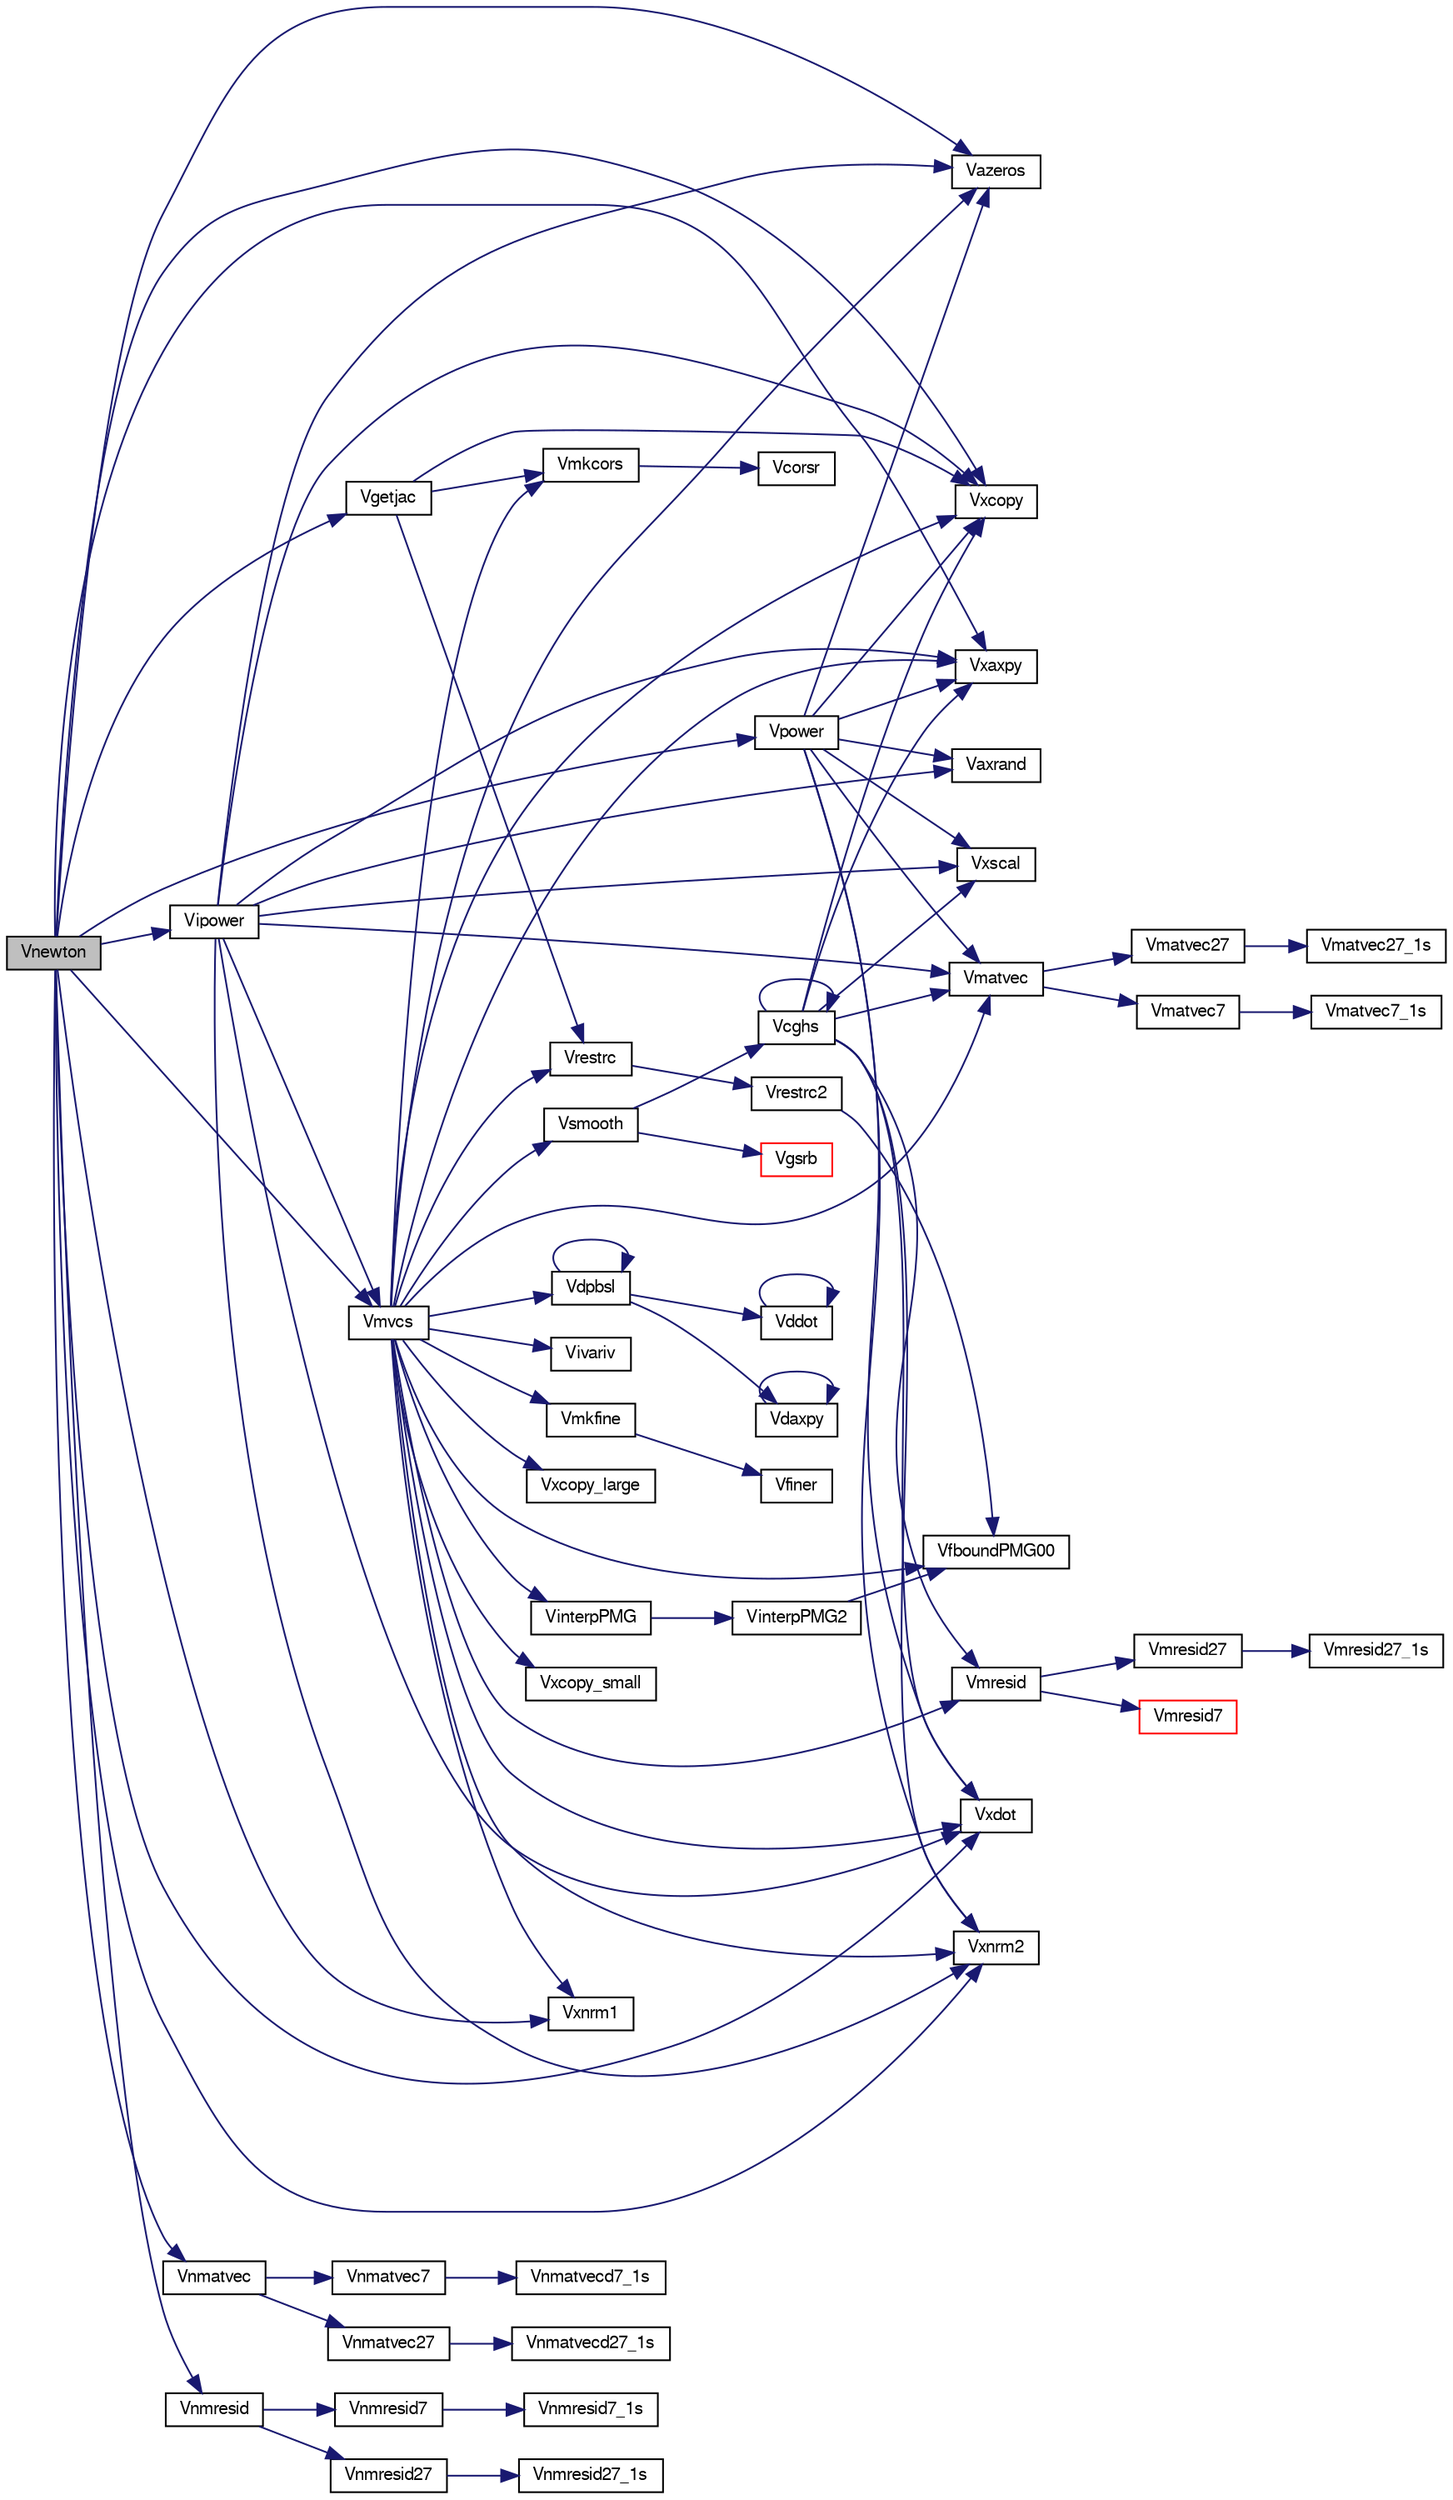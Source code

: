 digraph G
{
  edge [fontname="FreeSans",fontsize="10",labelfontname="FreeSans",labelfontsize="10"];
  node [fontname="FreeSans",fontsize="10",shape=record];
  rankdir=LR;
  Node1 [label="Vnewton",height=0.2,width=0.4,color="black", fillcolor="grey75", style="filled" fontcolor="black"];
  Node1 -> Node2 [color="midnightblue",fontsize="10",style="solid",fontname="FreeSans"];
  Node2 [label="Vazeros",height=0.2,width=0.4,color="black", fillcolor="white", style="filled",URL="$mikpckd_8h.html#ad9648f5e231786d88b395ba412063c4b",tooltip="Zero out operation for a grid function, including boundary values."];
  Node1 -> Node3 [color="midnightblue",fontsize="10",style="solid",fontname="FreeSans"];
  Node3 [label="Vgetjac",height=0.2,width=0.4,color="black", fillcolor="white", style="filled",URL="$newtond_8h.html#a458b63cb21cb123da5e3e079eb5d81b8",tooltip="Form the jacobian system."];
  Node3 -> Node4 [color="midnightblue",fontsize="10",style="solid",fontname="FreeSans"];
  Node4 [label="Vmkcors",height=0.2,width=0.4,color="black", fillcolor="white", style="filled",URL="$mgsubd_8h.html#abb5cb28581c88bf4adaab11d35484ac7",tooltip="Coarsen a grid Compute the number of grid points in the coarser grid, given the number of grid points..."];
  Node4 -> Node5 [color="midnightblue",fontsize="10",style="solid",fontname="FreeSans"];
  Node5 [label="Vcorsr",height=0.2,width=0.4,color="black", fillcolor="white", style="filled",URL="$mgsubd_8h.html#aec1ae6e963b514a637ca71305e332856",tooltip="Coarsen a grid Compute the number of grid points in the coarser grid, given the number of grid points..."];
  Node3 -> Node6 [color="midnightblue",fontsize="10",style="solid",fontname="FreeSans"];
  Node6 [label="Vrestrc",height=0.2,width=0.4,color="black", fillcolor="white", style="filled",URL="$matvecd_8h.html#aede4c916a1698890f6fdbda54778d491",tooltip="Apply the restriction operator."];
  Node6 -> Node7 [color="midnightblue",fontsize="10",style="solid",fontname="FreeSans"];
  Node7 [label="Vrestrc2",height=0.2,width=0.4,color="black", fillcolor="white", style="filled",URL="$matvecd_8h.html#ade0953634c3377d24922b80b9351c8b5"];
  Node7 -> Node8 [color="midnightblue",fontsize="10",style="solid",fontname="FreeSans"];
  Node8 [label="VfboundPMG00",height=0.2,width=0.4,color="black", fillcolor="white", style="filled",URL="$mikpckd_8h.html#aa5cd2792bb251ae2ee940d0b7de06a42",tooltip="Initialize a grid function to have a zero boundary value."];
  Node3 -> Node9 [color="midnightblue",fontsize="10",style="solid",fontname="FreeSans"];
  Node9 [label="Vxcopy",height=0.2,width=0.4,color="black", fillcolor="white", style="filled",URL="$mikpckd_8h.html#a964d91008dba76f460e36b9a207fb2af",tooltip="Copy operation for a grid function with boundary values. Quite simply copies one 3d matrix to another..."];
  Node1 -> Node10 [color="midnightblue",fontsize="10",style="solid",fontname="FreeSans"];
  Node10 [label="Vipower",height=0.2,width=0.4,color="black", fillcolor="white", style="filled",URL="$powerd_8h.html#a216315908e761d09584f0f4a6613132c",tooltip="Standard inverse power method for minimum eigenvalue estimation."];
  Node10 -> Node11 [color="midnightblue",fontsize="10",style="solid",fontname="FreeSans"];
  Node11 [label="Vaxrand",height=0.2,width=0.4,color="black", fillcolor="white", style="filled",URL="$mikpckd_8h.html#a0cc1b42e9c573d4c0b960afda283b0b1",tooltip="Fill grid function with random values, including boundary values."];
  Node10 -> Node2 [color="midnightblue",fontsize="10",style="solid",fontname="FreeSans"];
  Node10 -> Node12 [color="midnightblue",fontsize="10",style="solid",fontname="FreeSans"];
  Node12 [label="Vmatvec",height=0.2,width=0.4,color="black", fillcolor="white", style="filled",URL="$matvecd_8h.html#a3550f412c9793915998671c2c0b8df4f",tooltip="Break the matrix data-structure into diagonals and then call the matrix-vector routine."];
  Node12 -> Node13 [color="midnightblue",fontsize="10",style="solid",fontname="FreeSans"];
  Node13 [label="Vmatvec27",height=0.2,width=0.4,color="black", fillcolor="white", style="filled",URL="$matvecd_8h.html#a20925845b383dba21bf7fb7dafb340b0"];
  Node13 -> Node14 [color="midnightblue",fontsize="10",style="solid",fontname="FreeSans"];
  Node14 [label="Vmatvec27_1s",height=0.2,width=0.4,color="black", fillcolor="white", style="filled",URL="$matvecd_8h.html#afdd47ebf5a388815a71a5a7331ca886e"];
  Node12 -> Node15 [color="midnightblue",fontsize="10",style="solid",fontname="FreeSans"];
  Node15 [label="Vmatvec7",height=0.2,width=0.4,color="black", fillcolor="white", style="filled",URL="$matvecd_8h.html#ae6b8553ded343f1ee7d0d4011a560141"];
  Node15 -> Node16 [color="midnightblue",fontsize="10",style="solid",fontname="FreeSans"];
  Node16 [label="Vmatvec7_1s",height=0.2,width=0.4,color="black", fillcolor="white", style="filled",URL="$matvecd_8h.html#a7cdea00c982b9b4ef1e9de29f92045fb"];
  Node10 -> Node17 [color="midnightblue",fontsize="10",style="solid",fontname="FreeSans"];
  Node17 [label="Vmvcs",height=0.2,width=0.4,color="black", fillcolor="white", style="filled",URL="$mgcsd_8h.html#ab7f955448bd40d97f3b1b3ac91b9f21c",tooltip="Screaming linear multilevel method."];
  Node17 -> Node2 [color="midnightblue",fontsize="10",style="solid",fontname="FreeSans"];
  Node17 -> Node18 [color="midnightblue",fontsize="10",style="solid",fontname="FreeSans"];
  Node18 [label="Vdpbsl",height=0.2,width=0.4,color="black", fillcolor="white", style="filled",URL="$mlinpckd_8h.html#aa6b1f5bd8bb97680316ad7b55559b016",tooltip="Solves the double precision symmetric positive definite band system A*X = B using the factors compute..."];
  Node18 -> Node19 [color="midnightblue",fontsize="10",style="solid",fontname="FreeSans"];
  Node19 [label="Vdaxpy",height=0.2,width=0.4,color="black", fillcolor="white", style="filled",URL="$mlinpckd_8h.html#a06256cbb335c7d0f794b89394bfbc8d4"];
  Node19 -> Node19 [color="midnightblue",fontsize="10",style="solid",fontname="FreeSans"];
  Node18 -> Node20 [color="midnightblue",fontsize="10",style="solid",fontname="FreeSans"];
  Node20 [label="Vddot",height=0.2,width=0.4,color="black", fillcolor="white", style="filled",URL="$mlinpckd_8h.html#aa8b2179513ca6537247906754014fcc7"];
  Node20 -> Node20 [color="midnightblue",fontsize="10",style="solid",fontname="FreeSans"];
  Node18 -> Node18 [color="midnightblue",fontsize="10",style="solid",fontname="FreeSans"];
  Node17 -> Node8 [color="midnightblue",fontsize="10",style="solid",fontname="FreeSans"];
  Node17 -> Node21 [color="midnightblue",fontsize="10",style="solid",fontname="FreeSans"];
  Node21 [label="VinterpPMG",height=0.2,width=0.4,color="black", fillcolor="white", style="filled",URL="$matvecd_8h.html#a9c1d062d8b452deeffc8e759fdc8f246",tooltip="Apply the prolongation operator."];
  Node21 -> Node22 [color="midnightblue",fontsize="10",style="solid",fontname="FreeSans"];
  Node22 [label="VinterpPMG2",height=0.2,width=0.4,color="black", fillcolor="white", style="filled",URL="$matvecd_8h.html#a5d497618aca91752806dbae6e0d94626"];
  Node22 -> Node8 [color="midnightblue",fontsize="10",style="solid",fontname="FreeSans"];
  Node17 -> Node23 [color="midnightblue",fontsize="10",style="solid",fontname="FreeSans"];
  Node23 [label="Vivariv",height=0.2,width=0.4,color="black", fillcolor="white", style="filled",URL="$mgsubd_8h.html#ae48ff034897f3c1c594d8873c730fe8b",tooltip="Coarsen a single dimension of a grid Compute the number of grid points in the coarser grid..."];
  Node17 -> Node12 [color="midnightblue",fontsize="10",style="solid",fontname="FreeSans"];
  Node17 -> Node4 [color="midnightblue",fontsize="10",style="solid",fontname="FreeSans"];
  Node17 -> Node24 [color="midnightblue",fontsize="10",style="solid",fontname="FreeSans"];
  Node24 [label="Vmkfine",height=0.2,width=0.4,color="black", fillcolor="white", style="filled",URL="$mgsubd_8h.html#a7b0bd272745e2c31bf1ebc11a8d40b2d",tooltip="Refine a grid Compute the number of grid points in the finer grid, given the number of grid points in..."];
  Node24 -> Node25 [color="midnightblue",fontsize="10",style="solid",fontname="FreeSans"];
  Node25 [label="Vfiner",height=0.2,width=0.4,color="black", fillcolor="white", style="filled",URL="$mgsubd_8h.html#a289005afa37681fe1162a04291037413",tooltip="Refine a grid Compute the number of grid points in the finer grid, given the number of grid points in..."];
  Node17 -> Node26 [color="midnightblue",fontsize="10",style="solid",fontname="FreeSans"];
  Node26 [label="Vmresid",height=0.2,width=0.4,color="black", fillcolor="white", style="filled",URL="$matvecd_8h.html#aaa7843124ee62ccb6d9469363a8cd6a6",tooltip="Break the matrix data-structure into diagonals and then call the residual routine."];
  Node26 -> Node27 [color="midnightblue",fontsize="10",style="solid",fontname="FreeSans"];
  Node27 [label="Vmresid27",height=0.2,width=0.4,color="black", fillcolor="white", style="filled",URL="$matvecd_8h.html#a7f825c93285a5e22ac0b505ef1834da1"];
  Node27 -> Node28 [color="midnightblue",fontsize="10",style="solid",fontname="FreeSans"];
  Node28 [label="Vmresid27_1s",height=0.2,width=0.4,color="black", fillcolor="white", style="filled",URL="$matvecd_8h.html#a0c381239d197298b29b8310540c6dd48"];
  Node26 -> Node29 [color="midnightblue",fontsize="10",style="solid",fontname="FreeSans"];
  Node29 [label="Vmresid7",height=0.2,width=0.4,color="red", fillcolor="white", style="filled",URL="$matvecd_8h.html#acdf5e00def4da6b7fcda91bd3510cdb9"];
  Node17 -> Node6 [color="midnightblue",fontsize="10",style="solid",fontname="FreeSans"];
  Node17 -> Node30 [color="midnightblue",fontsize="10",style="solid",fontname="FreeSans"];
  Node30 [label="Vsmooth",height=0.2,width=0.4,color="black", fillcolor="white", style="filled",URL="$smoothd_8h.html#a7f469e5b5661e8c176889cde7bed8175",tooltip="call the appropriate linear smoothing routine."];
  Node30 -> Node31 [color="midnightblue",fontsize="10",style="solid",fontname="FreeSans"];
  Node31 [label="Vcghs",height=0.2,width=0.4,color="black", fillcolor="white", style="filled",URL="$cgd_8h.html#a7c7f5d86bfd491a12a1fbe4e44a15246"];
  Node31 -> Node31 [color="midnightblue",fontsize="10",style="solid",fontname="FreeSans"];
  Node31 -> Node12 [color="midnightblue",fontsize="10",style="solid",fontname="FreeSans"];
  Node31 -> Node26 [color="midnightblue",fontsize="10",style="solid",fontname="FreeSans"];
  Node31 -> Node32 [color="midnightblue",fontsize="10",style="solid",fontname="FreeSans"];
  Node32 [label="Vxaxpy",height=0.2,width=0.4,color="black", fillcolor="white", style="filled",URL="$mikpckd_8h.html#ac453601512aae1d82a7bf7c14326f0b6",tooltip="saxpy operation for a grid function with boundary values."];
  Node31 -> Node9 [color="midnightblue",fontsize="10",style="solid",fontname="FreeSans"];
  Node31 -> Node33 [color="midnightblue",fontsize="10",style="solid",fontname="FreeSans"];
  Node33 [label="Vxdot",height=0.2,width=0.4,color="black", fillcolor="white", style="filled",URL="$mikpckd_8h.html#a3f117cfb2336b1291164ef351dd2bd69",tooltip="Inner product operation for a grid function with boundary values."];
  Node31 -> Node34 [color="midnightblue",fontsize="10",style="solid",fontname="FreeSans"];
  Node34 [label="Vxnrm2",height=0.2,width=0.4,color="black", fillcolor="white", style="filled",URL="$mikpckd_8h.html#ac7a7f2c804a247ec8b5aea45058e1d26",tooltip="Norm operation for a grid function with boundary values."];
  Node31 -> Node35 [color="midnightblue",fontsize="10",style="solid",fontname="FreeSans"];
  Node35 [label="Vxscal",height=0.2,width=0.4,color="black", fillcolor="white", style="filled",URL="$mikpckd_8h.html#a678a92f4fb3447e6dbbc97bef28e160e",tooltip="Scale operation for a grid function with boundary values."];
  Node30 -> Node36 [color="midnightblue",fontsize="10",style="solid",fontname="FreeSans"];
  Node36 [label="Vgsrb",height=0.2,width=0.4,color="red", fillcolor="white", style="filled",URL="$gsd_8h.html#a3e7151571d9f8a79e8eaf38dbec02197",tooltip="Call the fast diagonal iterative method."];
  Node17 -> Node32 [color="midnightblue",fontsize="10",style="solid",fontname="FreeSans"];
  Node17 -> Node9 [color="midnightblue",fontsize="10",style="solid",fontname="FreeSans"];
  Node17 -> Node37 [color="midnightblue",fontsize="10",style="solid",fontname="FreeSans"];
  Node37 [label="Vxcopy_large",height=0.2,width=0.4,color="black", fillcolor="white", style="filled",URL="$mikpckd_8h.html#af2989f16a64132f085943e0cafca0c5d",tooltip="Copy operation for a grid function with boundary values. Quite simply copies one 3d matrix to another..."];
  Node17 -> Node38 [color="midnightblue",fontsize="10",style="solid",fontname="FreeSans"];
  Node38 [label="Vxcopy_small",height=0.2,width=0.4,color="black", fillcolor="white", style="filled",URL="$mikpckd_8h.html#a6243a4021fb62c2ca1008c747ff8dd7f",tooltip="Copy operation for a grid function with boundary values. Quite simply copies one 3d matrix to another..."];
  Node17 -> Node33 [color="midnightblue",fontsize="10",style="solid",fontname="FreeSans"];
  Node17 -> Node39 [color="midnightblue",fontsize="10",style="solid",fontname="FreeSans"];
  Node39 [label="Vxnrm1",height=0.2,width=0.4,color="black", fillcolor="white", style="filled",URL="$mikpckd_8h.html#ae89d002951e3c000702b22cc44bc9b3c",tooltip="Norm operation for a grid function with boundary values."];
  Node17 -> Node34 [color="midnightblue",fontsize="10",style="solid",fontname="FreeSans"];
  Node10 -> Node32 [color="midnightblue",fontsize="10",style="solid",fontname="FreeSans"];
  Node10 -> Node9 [color="midnightblue",fontsize="10",style="solid",fontname="FreeSans"];
  Node10 -> Node33 [color="midnightblue",fontsize="10",style="solid",fontname="FreeSans"];
  Node10 -> Node34 [color="midnightblue",fontsize="10",style="solid",fontname="FreeSans"];
  Node10 -> Node35 [color="midnightblue",fontsize="10",style="solid",fontname="FreeSans"];
  Node1 -> Node17 [color="midnightblue",fontsize="10",style="solid",fontname="FreeSans"];
  Node1 -> Node40 [color="midnightblue",fontsize="10",style="solid",fontname="FreeSans"];
  Node40 [label="Vnmatvec",height=0.2,width=0.4,color="black", fillcolor="white", style="filled",URL="$matvecd_8h.html#afbd34b881d565b9bba4cf515e55519c8",tooltip="Break the matrix data-structure into diagonals and then call the matrix-vector routine."];
  Node40 -> Node41 [color="midnightblue",fontsize="10",style="solid",fontname="FreeSans"];
  Node41 [label="Vnmatvec27",height=0.2,width=0.4,color="black", fillcolor="white", style="filled",URL="$matvecd_8h.html#acfb01799db27c9a74dd7925a8a836dbd"];
  Node41 -> Node42 [color="midnightblue",fontsize="10",style="solid",fontname="FreeSans"];
  Node42 [label="Vnmatvecd27_1s",height=0.2,width=0.4,color="black", fillcolor="white", style="filled",URL="$matvecd_8h.html#a2e14199273cb54ba12f4c56076cf1b28"];
  Node40 -> Node43 [color="midnightblue",fontsize="10",style="solid",fontname="FreeSans"];
  Node43 [label="Vnmatvec7",height=0.2,width=0.4,color="black", fillcolor="white", style="filled",URL="$matvecd_8h.html#a932505d663cc398b4f553290fcabd3d0"];
  Node43 -> Node44 [color="midnightblue",fontsize="10",style="solid",fontname="FreeSans"];
  Node44 [label="Vnmatvecd7_1s",height=0.2,width=0.4,color="black", fillcolor="white", style="filled",URL="$matvecd_8h.html#a71d7741be4f15fe8a6242b207a96d006"];
  Node1 -> Node45 [color="midnightblue",fontsize="10",style="solid",fontname="FreeSans"];
  Node45 [label="Vnmresid",height=0.2,width=0.4,color="black", fillcolor="white", style="filled",URL="$matvecd_8h.html#acb2fd32fc0aa12d56b7620ae0a7712e1",tooltip="Break the matrix data-structure into diagonals and then call the residual routine."];
  Node45 -> Node46 [color="midnightblue",fontsize="10",style="solid",fontname="FreeSans"];
  Node46 [label="Vnmresid27",height=0.2,width=0.4,color="black", fillcolor="white", style="filled",URL="$matvecd_8h.html#a8c4f7854a6782b22c7edfca2cc006c4b"];
  Node46 -> Node47 [color="midnightblue",fontsize="10",style="solid",fontname="FreeSans"];
  Node47 [label="Vnmresid27_1s",height=0.2,width=0.4,color="black", fillcolor="white", style="filled",URL="$matvecd_8h.html#af89b44986cf76cff366cda7a3b3c8944"];
  Node45 -> Node48 [color="midnightblue",fontsize="10",style="solid",fontname="FreeSans"];
  Node48 [label="Vnmresid7",height=0.2,width=0.4,color="black", fillcolor="white", style="filled",URL="$matvecd_8h.html#acc3f7ebd15a447cea9dd69f200d019cb"];
  Node48 -> Node49 [color="midnightblue",fontsize="10",style="solid",fontname="FreeSans"];
  Node49 [label="Vnmresid7_1s",height=0.2,width=0.4,color="black", fillcolor="white", style="filled",URL="$matvecd_8h.html#af852dd3ee529090814f3fdc298ea0db2"];
  Node1 -> Node50 [color="midnightblue",fontsize="10",style="solid",fontname="FreeSans"];
  Node50 [label="Vpower",height=0.2,width=0.4,color="black", fillcolor="white", style="filled",URL="$powerd_8h.html#adbff80ddaeeb1efd8ad2a9cd1cfad1da",tooltip="Standard power method for maximum eigenvalue estimation of a matrix c* c*."];
  Node50 -> Node11 [color="midnightblue",fontsize="10",style="solid",fontname="FreeSans"];
  Node50 -> Node2 [color="midnightblue",fontsize="10",style="solid",fontname="FreeSans"];
  Node50 -> Node12 [color="midnightblue",fontsize="10",style="solid",fontname="FreeSans"];
  Node50 -> Node32 [color="midnightblue",fontsize="10",style="solid",fontname="FreeSans"];
  Node50 -> Node9 [color="midnightblue",fontsize="10",style="solid",fontname="FreeSans"];
  Node50 -> Node33 [color="midnightblue",fontsize="10",style="solid",fontname="FreeSans"];
  Node50 -> Node34 [color="midnightblue",fontsize="10",style="solid",fontname="FreeSans"];
  Node50 -> Node35 [color="midnightblue",fontsize="10",style="solid",fontname="FreeSans"];
  Node1 -> Node32 [color="midnightblue",fontsize="10",style="solid",fontname="FreeSans"];
  Node1 -> Node9 [color="midnightblue",fontsize="10",style="solid",fontname="FreeSans"];
  Node1 -> Node33 [color="midnightblue",fontsize="10",style="solid",fontname="FreeSans"];
  Node1 -> Node39 [color="midnightblue",fontsize="10",style="solid",fontname="FreeSans"];
  Node1 -> Node34 [color="midnightblue",fontsize="10",style="solid",fontname="FreeSans"];
}
